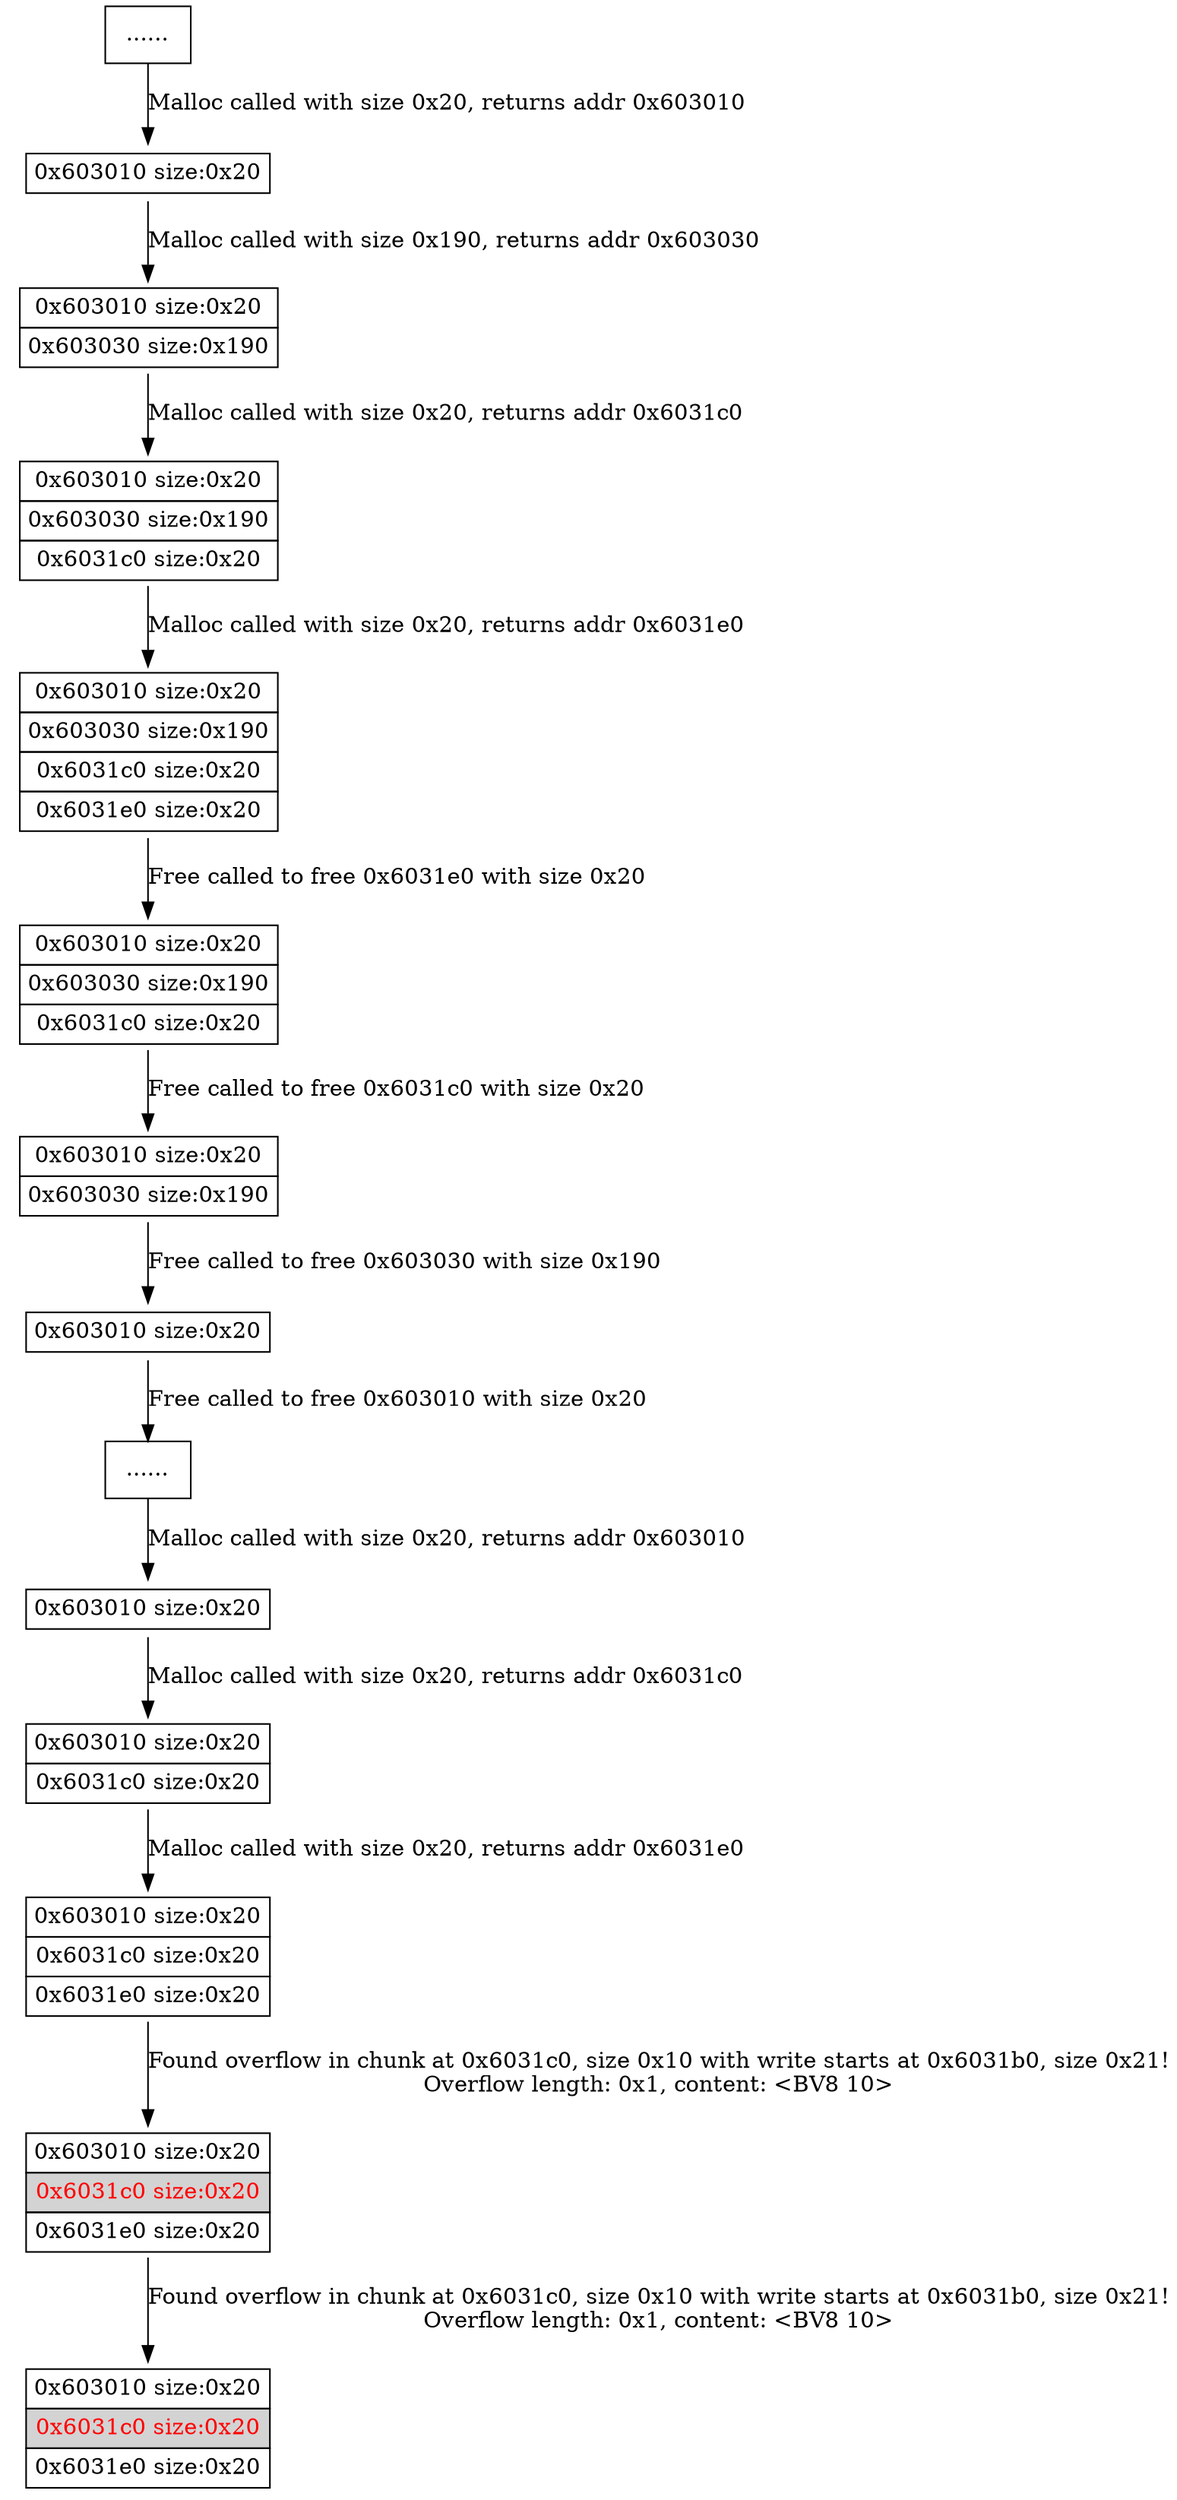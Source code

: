 digraph G {n0[shape=reocord,label="......"]n1[shape=none, label=<<table border="0" cellborder="1" cellspacing="0" cellpadding="4"><tr><td>0x603010 size:0x20</td></tr></table>>]n2[shape=none, label=<<table border="0" cellborder="1" cellspacing="0" cellpadding="4"><tr><td>0x603010 size:0x20</td></tr><tr><td>0x603030 size:0x190</td></tr></table>>]n3[shape=none, label=<<table border="0" cellborder="1" cellspacing="0" cellpadding="4"><tr><td>0x603010 size:0x20</td></tr><tr><td>0x603030 size:0x190</td></tr><tr><td>0x6031c0 size:0x20</td></tr></table>>]n4[shape=none, label=<<table border="0" cellborder="1" cellspacing="0" cellpadding="4"><tr><td>0x603010 size:0x20</td></tr><tr><td>0x603030 size:0x190</td></tr><tr><td>0x6031c0 size:0x20</td></tr><tr><td>0x6031e0 size:0x20</td></tr></table>>]n5[shape=none, label=<<table border="0" cellborder="1" cellspacing="0" cellpadding="4"><tr><td>0x603010 size:0x20</td></tr><tr><td>0x603030 size:0x190</td></tr><tr><td>0x6031c0 size:0x20</td></tr></table>>]n6[shape=none, label=<<table border="0" cellborder="1" cellspacing="0" cellpadding="4"><tr><td>0x603010 size:0x20</td></tr><tr><td>0x603030 size:0x190</td></tr></table>>]n7[shape=none, label=<<table border="0" cellborder="1" cellspacing="0" cellpadding="4"><tr><td>0x603010 size:0x20</td></tr></table>>]n8[shape=record,label="......"]n9[shape=none, label=<<table border="0" cellborder="1" cellspacing="0" cellpadding="4"><tr><td>0x603010 size:0x20</td></tr></table>>]n10[shape=none, label=<<table border="0" cellborder="1" cellspacing="0" cellpadding="4"><tr><td>0x603010 size:0x20</td></tr><tr><td>0x6031c0 size:0x20</td></tr></table>>]n11[shape=none, label=<<table border="0" cellborder="1" cellspacing="0" cellpadding="4"><tr><td>0x603010 size:0x20</td></tr><tr><td>0x6031c0 size:0x20</td></tr><tr><td>0x6031e0 size:0x20</td></tr></table>>]n12[shape=none, label=<<table border="0" cellborder="1" cellspacing="0" cellpadding="4"><tr><td>0x603010 size:0x20</td></tr><tr><td bgcolor="lightgrey"><font color="red">0x6031c0 size:0x20</font></td></tr><tr><td>0x6031e0 size:0x20</td></tr></table>>]n13[shape=none, label=<<table border="0" cellborder="1" cellspacing="0" cellpadding="4"><tr><td>0x603010 size:0x20</td></tr><tr><td bgcolor="lightgrey"><font color="red">0x6031c0 size:0x20</font></td></tr><tr><td>0x6031e0 size:0x20</td></tr></table>>]n0->n1[label="Malloc called with size 0x20, returns addr 0x603010"]n1->n2[label="Malloc called with size 0x190, returns addr 0x603030"]n2->n3[label="Malloc called with size 0x20, returns addr 0x6031c0"]n3->n4[label="Malloc called with size 0x20, returns addr 0x6031e0"]n4->n5[label="Free called to free 0x6031e0 with size 0x20"]n5->n6[label="Free called to free 0x6031c0 with size 0x20"]n6->n7[label="Free called to free 0x603030 with size 0x190"]n7->n8[label="Free called to free 0x603010 with size 0x20"]n8->n9[label="Malloc called with size 0x20, returns addr 0x603010"]n9->n10[label="Malloc called with size 0x20, returns addr 0x6031c0"]n10->n11[label="Malloc called with size 0x20, returns addr 0x6031e0"]n11->n12[label="Found overflow in chunk at 0x6031c0, size 0x10 with write starts at 0x6031b0, size 0x21!
Overflow length: 0x1, content: <BV8 10>
"]n12->n13[label="Found overflow in chunk at 0x6031c0, size 0x10 with write starts at 0x6031b0, size 0x21!
Overflow length: 0x1, content: <BV8 10>
"]}

